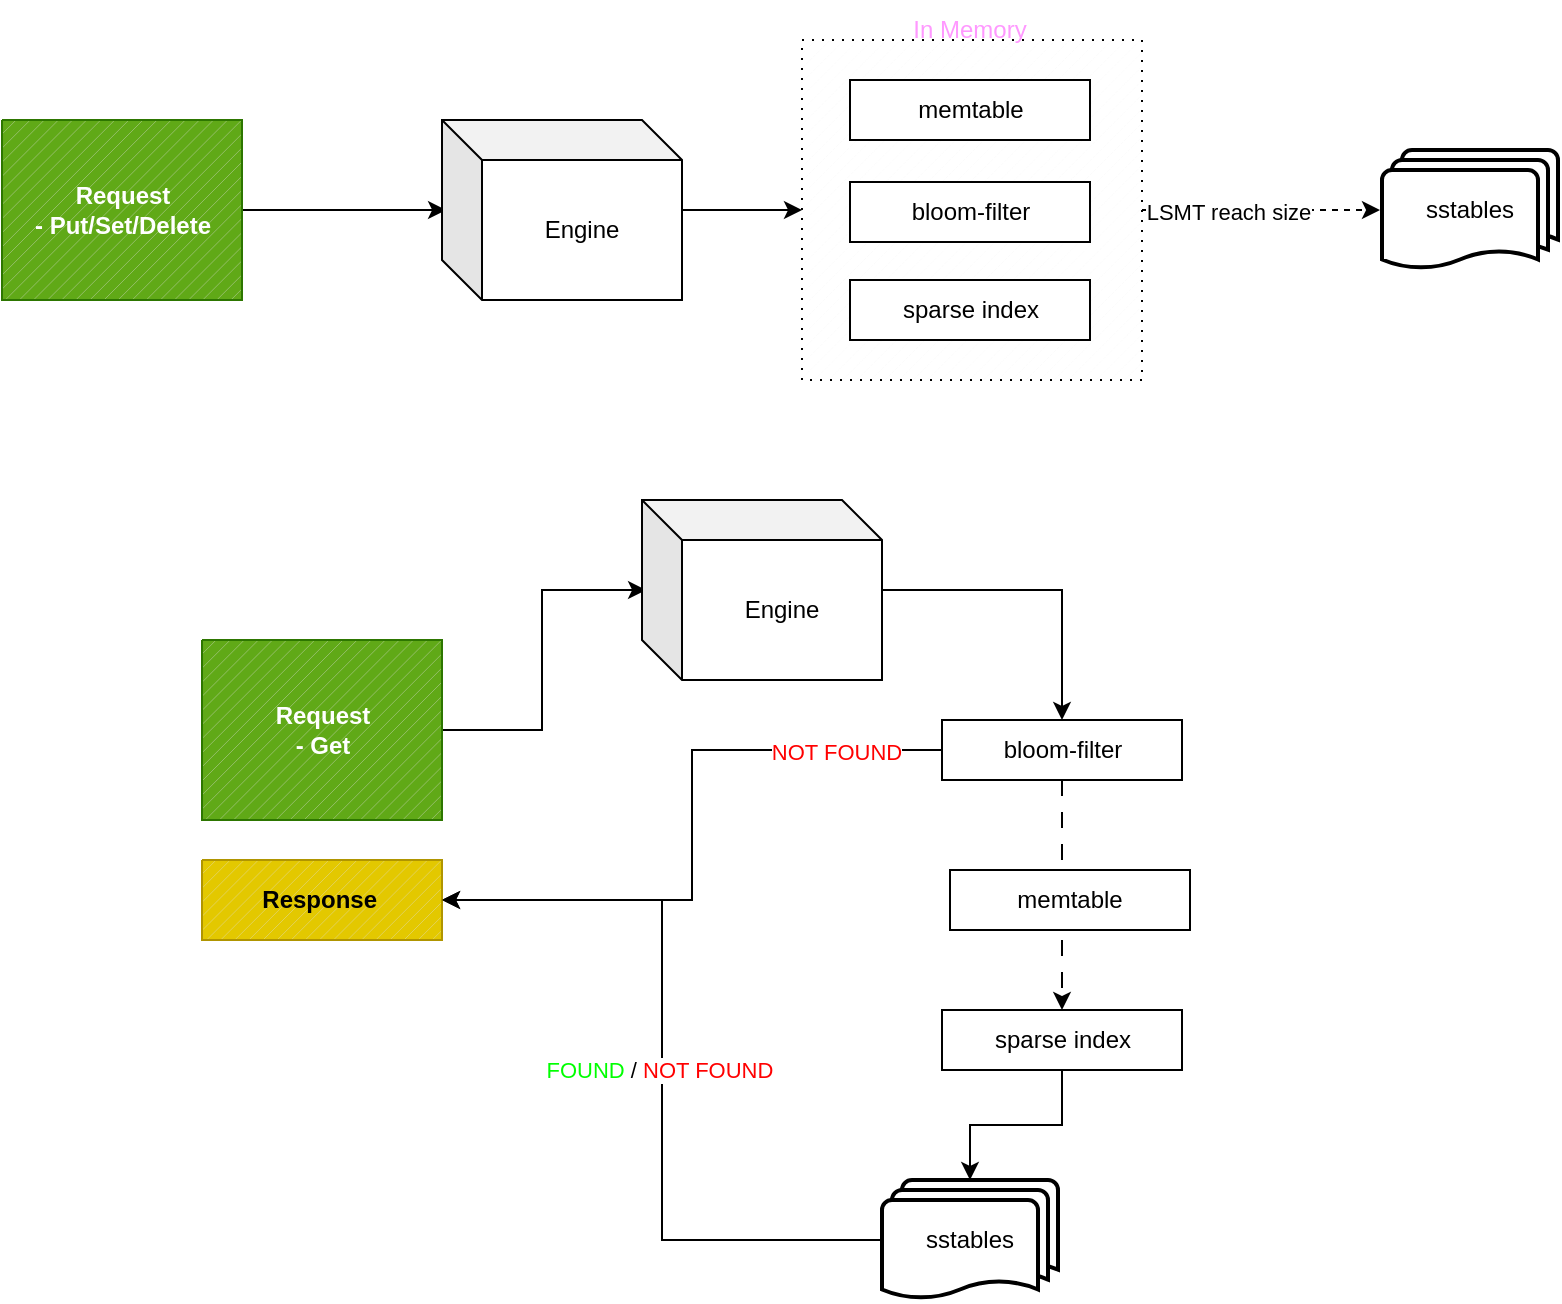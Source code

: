 <mxfile>
    <diagram name="Page-1" id="3ZNBK_6udXq8-aQKc5NF">
        <mxGraphModel dx="1384" dy="784" grid="1" gridSize="10" guides="1" tooltips="1" connect="1" arrows="1" fold="1" page="1" pageScale="1" pageWidth="827" pageHeight="1169" math="0" shadow="0">
            <root>
                <mxCell id="0"/>
                <mxCell id="1" parent="0"/>
                <mxCell id="HktPtad1RoYpuFZ_xDtu-6" style="edgeStyle=orthogonalEdgeStyle;rounded=0;orthogonalLoop=1;jettySize=auto;html=1;entryX=0.017;entryY=0.5;entryDx=0;entryDy=0;entryPerimeter=0;" parent="1" source="HktPtad1RoYpuFZ_xDtu-1" target="HktPtad1RoYpuFZ_xDtu-4" edge="1">
                    <mxGeometry relative="1" as="geometry"/>
                </mxCell>
                <mxCell id="HktPtad1RoYpuFZ_xDtu-1" value="&lt;b&gt;Request&lt;br&gt;&amp;nbsp;- Put/Set/Delete&amp;nbsp;&lt;br&gt;&lt;/b&gt;" style="verticalLabelPosition=middle;verticalAlign=middle;html=1;shape=mxgraph.basic.patternFillRect;fillStyle=diag;step=5;fillStrokeWidth=0.2;fillStrokeColor=#dddddd;labelPosition=center;align=center;fillColor=#60a917;strokeColor=#2D7600;fontColor=#ffffff;" parent="1" vertex="1">
                    <mxGeometry x="40" y="170" width="120" height="90" as="geometry"/>
                </mxCell>
                <mxCell id="HktPtad1RoYpuFZ_xDtu-19" style="edgeStyle=orthogonalEdgeStyle;rounded=0;orthogonalLoop=1;jettySize=auto;html=1;entryX=0;entryY=0.5;entryDx=0;entryDy=0;entryPerimeter=0;" parent="1" source="HktPtad1RoYpuFZ_xDtu-4" target="HktPtad1RoYpuFZ_xDtu-18" edge="1">
                    <mxGeometry relative="1" as="geometry"/>
                </mxCell>
                <mxCell id="HktPtad1RoYpuFZ_xDtu-4" value="Engine" style="shape=cube;whiteSpace=wrap;html=1;boundedLbl=1;backgroundOutline=1;darkOpacity=0.05;darkOpacity2=0.1;" parent="1" vertex="1">
                    <mxGeometry x="260" y="170" width="120" height="90" as="geometry"/>
                </mxCell>
                <mxCell id="HktPtad1RoYpuFZ_xDtu-20" style="edgeStyle=orthogonalEdgeStyle;rounded=0;orthogonalLoop=1;jettySize=auto;html=1;dashed=1;entryX=0;entryY=0.5;entryDx=0;entryDy=0;entryPerimeter=0;" parent="1" edge="1">
                    <mxGeometry relative="1" as="geometry">
                        <mxPoint x="729" y="215" as="targetPoint"/>
                        <mxPoint x="609" y="215" as="sourcePoint"/>
                    </mxGeometry>
                </mxCell>
                <mxCell id="HktPtad1RoYpuFZ_xDtu-25" value="LSMT reach size" style="edgeLabel;html=1;align=center;verticalAlign=middle;resizable=0;points=[];" parent="HktPtad1RoYpuFZ_xDtu-20" vertex="1" connectable="0">
                    <mxGeometry x="-0.271" y="-1" relative="1" as="geometry">
                        <mxPoint as="offset"/>
                    </mxGeometry>
                </mxCell>
                <mxCell id="HktPtad1RoYpuFZ_xDtu-18" value="" style="verticalLabelPosition=bottom;verticalAlign=top;html=1;shape=mxgraph.basic.patternFillRect;fillStyle=diag;step=5;fillStrokeWidth=0.2;fillStrokeColor=#dddddd;fillColor=default;gradientColor=none;dashed=1;dashPattern=1 4;fontColor=#FF99FF;labelBorderColor=#FF99FF;" parent="1" vertex="1">
                    <mxGeometry x="440" y="130" width="170" height="170" as="geometry"/>
                </mxCell>
                <mxCell id="HktPtad1RoYpuFZ_xDtu-7" value="memtable" style="verticalLabelPosition=middle;verticalAlign=middle;html=1;shape=mxgraph.basic.rect;fillColor2=none;strokeWidth=1;size=20;indent=5;labelPosition=center;align=center;" parent="1" vertex="1">
                    <mxGeometry x="464" y="150" width="120" height="30" as="geometry"/>
                </mxCell>
                <mxCell id="HktPtad1RoYpuFZ_xDtu-13" value="bloom-filter" style="verticalLabelPosition=middle;verticalAlign=middle;html=1;shape=mxgraph.basic.rect;fillColor2=none;strokeWidth=1;size=14.5;indent=5;labelPosition=center;align=center;" parent="1" vertex="1">
                    <mxGeometry x="464" y="201" width="120" height="30" as="geometry"/>
                </mxCell>
                <mxCell id="HktPtad1RoYpuFZ_xDtu-17" value="sparse index" style="verticalLabelPosition=middle;verticalAlign=middle;html=1;shape=mxgraph.basic.rect;fillColor2=none;strokeWidth=1;size=14.5;indent=5;labelPosition=center;align=center;" parent="1" vertex="1">
                    <mxGeometry x="464" y="250" width="120" height="30" as="geometry"/>
                </mxCell>
                <mxCell id="HktPtad1RoYpuFZ_xDtu-21" value="sstables" style="strokeWidth=2;html=1;shape=mxgraph.flowchart.multi-document;whiteSpace=wrap;" parent="1" vertex="1">
                    <mxGeometry x="730" y="185" width="88" height="60" as="geometry"/>
                </mxCell>
                <mxCell id="HktPtad1RoYpuFZ_xDtu-22" style="edgeStyle=orthogonalEdgeStyle;rounded=0;orthogonalLoop=1;jettySize=auto;html=1;entryX=0.017;entryY=0.5;entryDx=0;entryDy=0;entryPerimeter=0;" parent="1" source="HktPtad1RoYpuFZ_xDtu-23" target="HktPtad1RoYpuFZ_xDtu-24" edge="1">
                    <mxGeometry relative="1" as="geometry"/>
                </mxCell>
                <mxCell id="HktPtad1RoYpuFZ_xDtu-23" value="&lt;b&gt;Request&lt;br&gt;&amp;nbsp;- Get&amp;nbsp;&lt;br&gt;&lt;/b&gt;" style="verticalLabelPosition=middle;verticalAlign=middle;html=1;shape=mxgraph.basic.patternFillRect;fillStyle=diag;step=5;fillStrokeWidth=0.2;fillStrokeColor=#dddddd;labelPosition=center;align=center;fillColor=#60a917;strokeColor=#2D7600;fontColor=#ffffff;" parent="1" vertex="1">
                    <mxGeometry x="140" y="430" width="120" height="90" as="geometry"/>
                </mxCell>
                <mxCell id="HktPtad1RoYpuFZ_xDtu-27" style="edgeStyle=orthogonalEdgeStyle;rounded=0;orthogonalLoop=1;jettySize=auto;html=1;" parent="1" source="HktPtad1RoYpuFZ_xDtu-24" target="HktPtad1RoYpuFZ_xDtu-26" edge="1">
                    <mxGeometry relative="1" as="geometry"/>
                </mxCell>
                <mxCell id="HktPtad1RoYpuFZ_xDtu-24" value="Engine" style="shape=cube;whiteSpace=wrap;html=1;boundedLbl=1;backgroundOutline=1;darkOpacity=0.05;darkOpacity2=0.1;" parent="1" vertex="1">
                    <mxGeometry x="360" y="360" width="120" height="90" as="geometry"/>
                </mxCell>
                <mxCell id="HktPtad1RoYpuFZ_xDtu-31" style="edgeStyle=orthogonalEdgeStyle;rounded=0;orthogonalLoop=1;jettySize=auto;html=1;entryX=1;entryY=0.5;entryDx=0;entryDy=0;entryPerimeter=0;" parent="1" source="HktPtad1RoYpuFZ_xDtu-26" target="HktPtad1RoYpuFZ_xDtu-30" edge="1">
                    <mxGeometry relative="1" as="geometry"/>
                </mxCell>
                <mxCell id="HktPtad1RoYpuFZ_xDtu-32" value="&lt;font color=&quot;#ff0000&quot;&gt;NOT FOUND&lt;/font&gt;" style="edgeLabel;html=1;align=center;verticalAlign=middle;resizable=0;points=[];" parent="HktPtad1RoYpuFZ_xDtu-31" vertex="1" connectable="0">
                    <mxGeometry x="-0.674" y="1" relative="1" as="geometry">
                        <mxPoint as="offset"/>
                    </mxGeometry>
                </mxCell>
                <mxCell id="HktPtad1RoYpuFZ_xDtu-35" style="edgeStyle=orthogonalEdgeStyle;rounded=0;orthogonalLoop=1;jettySize=auto;html=1;dashed=1;dashPattern=8 8;" parent="1" source="HktPtad1RoYpuFZ_xDtu-26" target="HktPtad1RoYpuFZ_xDtu-34" edge="1">
                    <mxGeometry relative="1" as="geometry"/>
                </mxCell>
                <mxCell id="HktPtad1RoYpuFZ_xDtu-26" value="bloom-filter" style="verticalLabelPosition=middle;verticalAlign=middle;html=1;shape=mxgraph.basic.rect;fillColor2=none;strokeWidth=1;size=14.5;indent=5;labelPosition=center;align=center;" parent="1" vertex="1">
                    <mxGeometry x="510" y="470" width="120" height="30" as="geometry"/>
                </mxCell>
                <mxCell id="HktPtad1RoYpuFZ_xDtu-30" value="&lt;b&gt;Response&amp;nbsp;&lt;br&gt;&lt;/b&gt;" style="verticalLabelPosition=middle;verticalAlign=middle;html=1;shape=mxgraph.basic.patternFillRect;fillStyle=diag;step=5;fillStrokeWidth=0.2;fillStrokeColor=#dddddd;labelPosition=center;align=center;fillColor=#e3c800;strokeColor=#B09500;fontColor=#000000;" parent="1" vertex="1">
                    <mxGeometry x="140" y="540" width="120" height="40" as="geometry"/>
                </mxCell>
                <mxCell id="HktPtad1RoYpuFZ_xDtu-37" style="edgeStyle=orthogonalEdgeStyle;rounded=0;orthogonalLoop=1;jettySize=auto;html=1;entryX=0.5;entryY=0;entryDx=0;entryDy=0;entryPerimeter=0;" parent="1" source="HktPtad1RoYpuFZ_xDtu-34" target="HktPtad1RoYpuFZ_xDtu-36" edge="1">
                    <mxGeometry relative="1" as="geometry"/>
                </mxCell>
                <mxCell id="HktPtad1RoYpuFZ_xDtu-34" value="sparse index" style="verticalLabelPosition=middle;verticalAlign=middle;html=1;shape=mxgraph.basic.rect;fillColor2=none;strokeWidth=1;size=14.5;indent=5;labelPosition=center;align=center;" parent="1" vertex="1">
                    <mxGeometry x="510" y="615" width="120" height="30" as="geometry"/>
                </mxCell>
                <mxCell id="HktPtad1RoYpuFZ_xDtu-38" value="&lt;font color=&quot;#00ff00&quot;&gt;FOUND&lt;/font&gt; / &lt;font color=&quot;#ff0000&quot;&gt;NOT FOUND&lt;/font&gt;&amp;nbsp;" style="edgeStyle=orthogonalEdgeStyle;rounded=0;orthogonalLoop=1;jettySize=auto;html=1;entryX=1;entryY=0.5;entryDx=0;entryDy=0;entryPerimeter=0;" parent="1" source="HktPtad1RoYpuFZ_xDtu-36" target="HktPtad1RoYpuFZ_xDtu-30" edge="1">
                    <mxGeometry relative="1" as="geometry"/>
                </mxCell>
                <mxCell id="HktPtad1RoYpuFZ_xDtu-36" value="sstables" style="strokeWidth=2;html=1;shape=mxgraph.flowchart.multi-document;whiteSpace=wrap;" parent="1" vertex="1">
                    <mxGeometry x="480" y="700" width="88" height="60" as="geometry"/>
                </mxCell>
                <mxCell id="2" value="memtable" style="rounded=0;whiteSpace=wrap;html=1;" vertex="1" parent="1">
                    <mxGeometry x="514" y="545" width="120" height="30" as="geometry"/>
                </mxCell>
                <mxCell id="5" value="In Memory" style="text;html=1;align=center;verticalAlign=middle;whiteSpace=wrap;rounded=0;dashed=1;dashPattern=1 4;fontColor=#FF99FF;" vertex="1" parent="1">
                    <mxGeometry x="494" y="110" width="60" height="30" as="geometry"/>
                </mxCell>
            </root>
        </mxGraphModel>
    </diagram>
</mxfile>